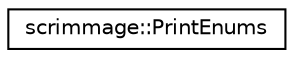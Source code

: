 digraph "Graphical Class Hierarchy"
{
 // LATEX_PDF_SIZE
  edge [fontname="Helvetica",fontsize="10",labelfontname="Helvetica",labelfontsize="10"];
  node [fontname="Helvetica",fontsize="10",shape=record];
  rankdir="LR";
  Node0 [label="scrimmage::PrintEnums",height=0.2,width=0.4,color="black", fillcolor="white", style="filled",URL="$structscrimmage_1_1PrintEnums.html",tooltip=" "];
}

